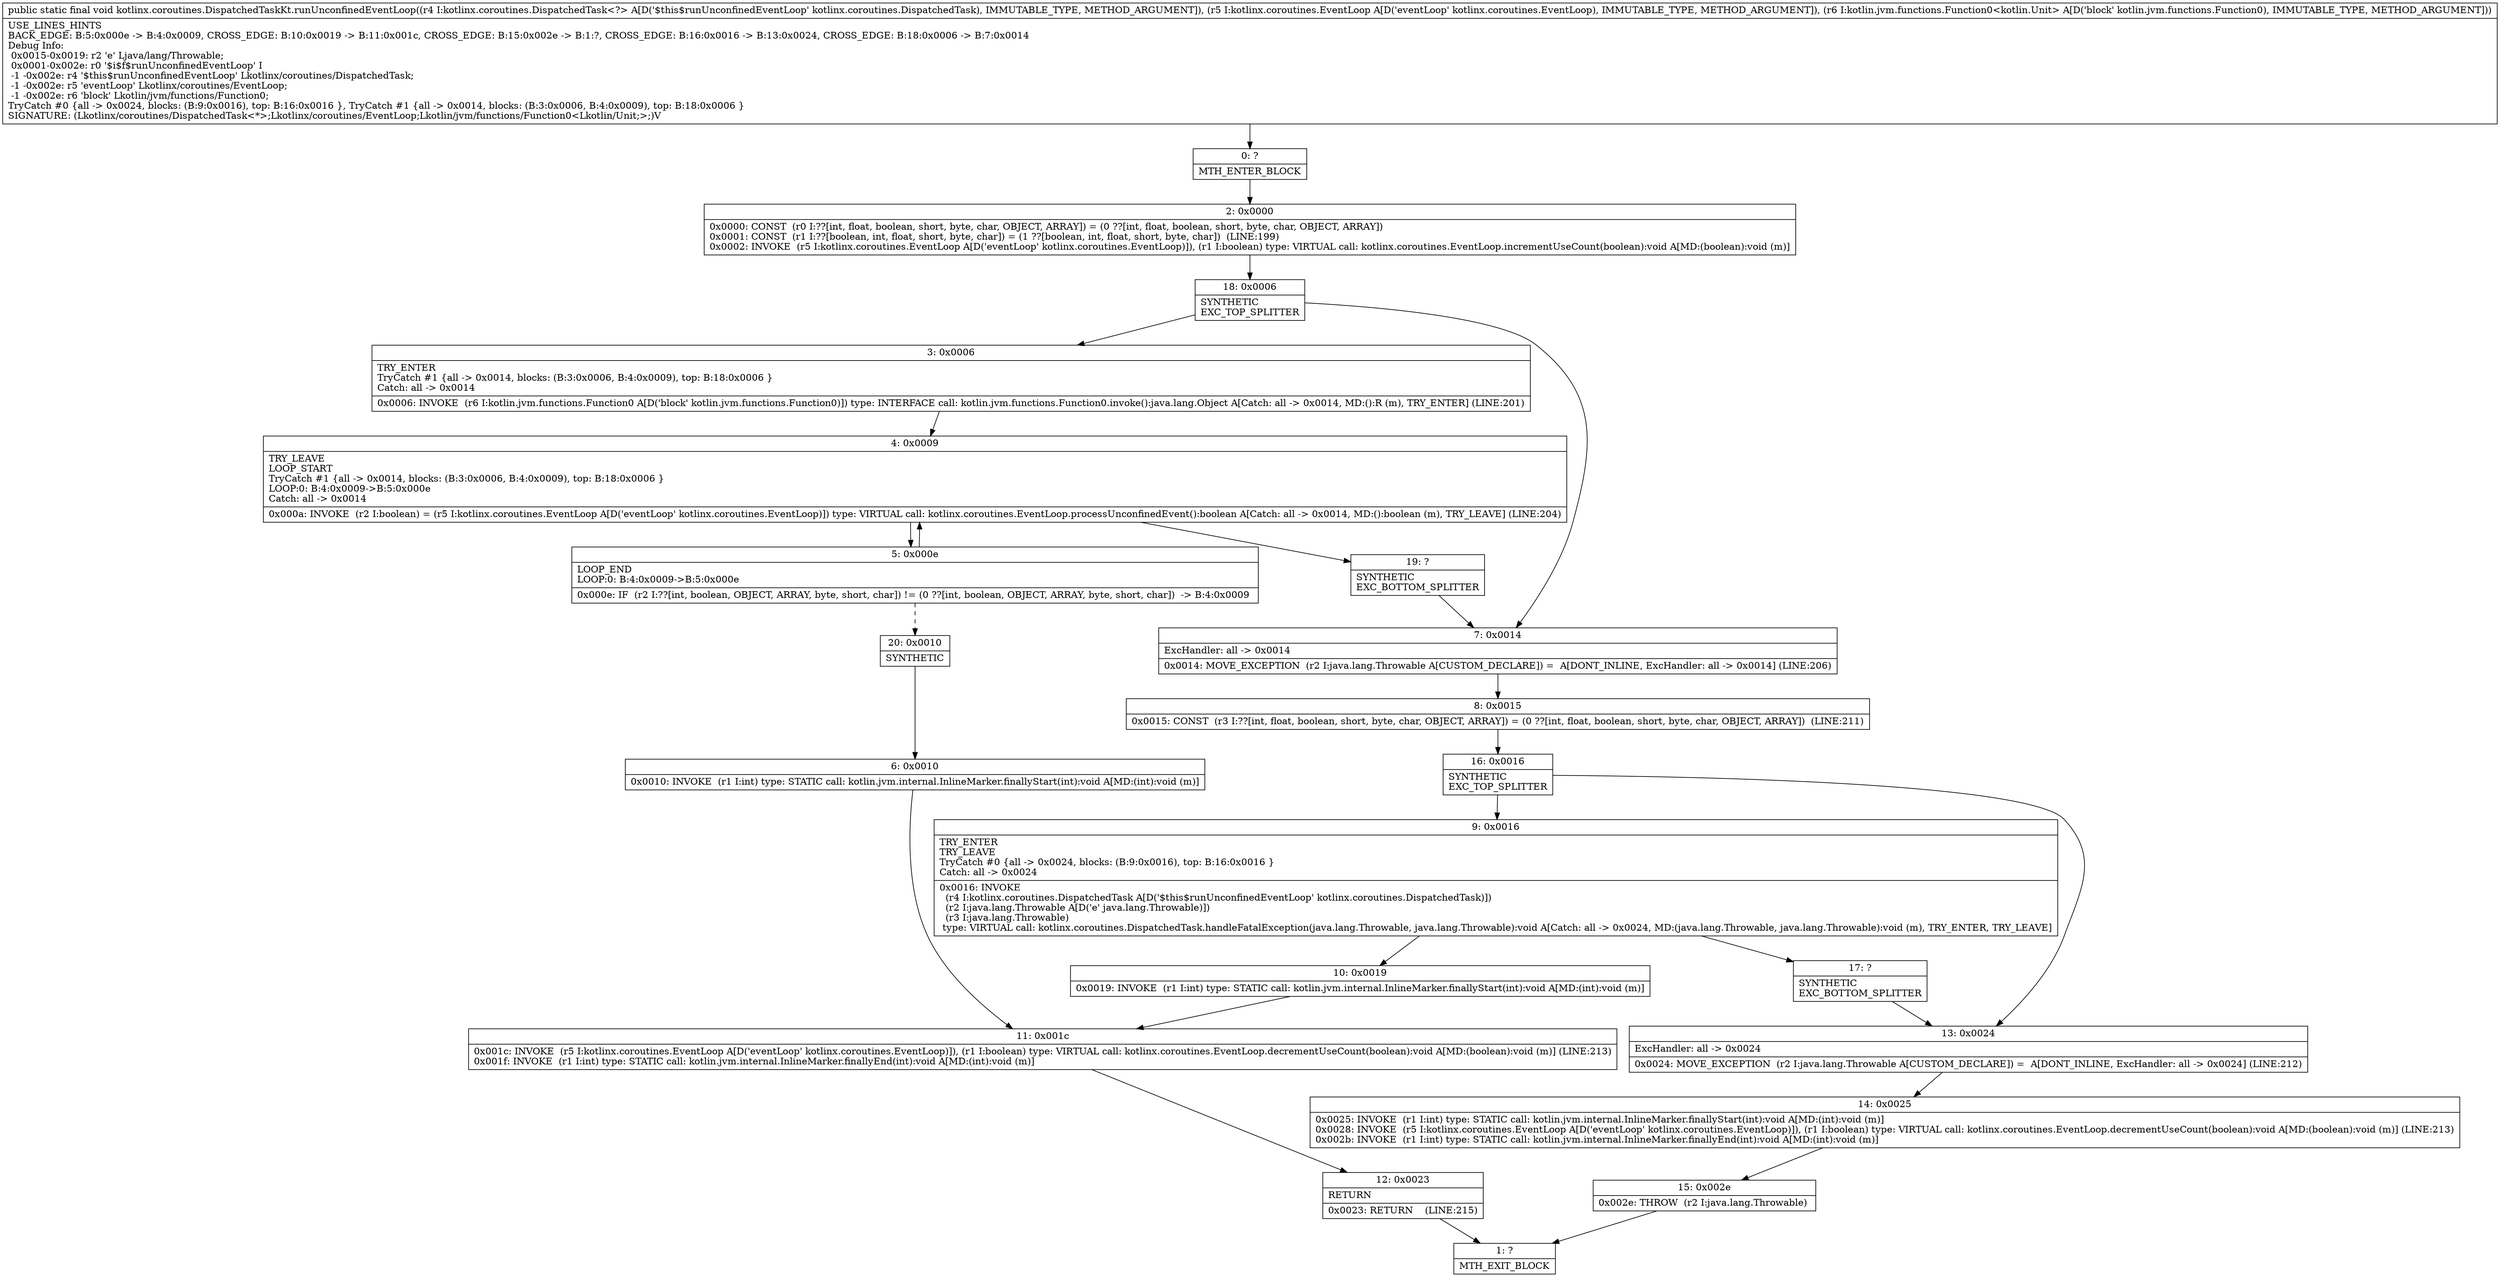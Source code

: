 digraph "CFG forkotlinx.coroutines.DispatchedTaskKt.runUnconfinedEventLoop(Lkotlinx\/coroutines\/DispatchedTask;Lkotlinx\/coroutines\/EventLoop;Lkotlin\/jvm\/functions\/Function0;)V" {
Node_0 [shape=record,label="{0\:\ ?|MTH_ENTER_BLOCK\l}"];
Node_2 [shape=record,label="{2\:\ 0x0000|0x0000: CONST  (r0 I:??[int, float, boolean, short, byte, char, OBJECT, ARRAY]) = (0 ??[int, float, boolean, short, byte, char, OBJECT, ARRAY]) \l0x0001: CONST  (r1 I:??[boolean, int, float, short, byte, char]) = (1 ??[boolean, int, float, short, byte, char])  (LINE:199)\l0x0002: INVOKE  (r5 I:kotlinx.coroutines.EventLoop A[D('eventLoop' kotlinx.coroutines.EventLoop)]), (r1 I:boolean) type: VIRTUAL call: kotlinx.coroutines.EventLoop.incrementUseCount(boolean):void A[MD:(boolean):void (m)]\l}"];
Node_18 [shape=record,label="{18\:\ 0x0006|SYNTHETIC\lEXC_TOP_SPLITTER\l}"];
Node_3 [shape=record,label="{3\:\ 0x0006|TRY_ENTER\lTryCatch #1 \{all \-\> 0x0014, blocks: (B:3:0x0006, B:4:0x0009), top: B:18:0x0006 \}\lCatch: all \-\> 0x0014\l|0x0006: INVOKE  (r6 I:kotlin.jvm.functions.Function0 A[D('block' kotlin.jvm.functions.Function0)]) type: INTERFACE call: kotlin.jvm.functions.Function0.invoke():java.lang.Object A[Catch: all \-\> 0x0014, MD:():R (m), TRY_ENTER] (LINE:201)\l}"];
Node_4 [shape=record,label="{4\:\ 0x0009|TRY_LEAVE\lLOOP_START\lTryCatch #1 \{all \-\> 0x0014, blocks: (B:3:0x0006, B:4:0x0009), top: B:18:0x0006 \}\lLOOP:0: B:4:0x0009\-\>B:5:0x000e\lCatch: all \-\> 0x0014\l|0x000a: INVOKE  (r2 I:boolean) = (r5 I:kotlinx.coroutines.EventLoop A[D('eventLoop' kotlinx.coroutines.EventLoop)]) type: VIRTUAL call: kotlinx.coroutines.EventLoop.processUnconfinedEvent():boolean A[Catch: all \-\> 0x0014, MD:():boolean (m), TRY_LEAVE] (LINE:204)\l}"];
Node_5 [shape=record,label="{5\:\ 0x000e|LOOP_END\lLOOP:0: B:4:0x0009\-\>B:5:0x000e\l|0x000e: IF  (r2 I:??[int, boolean, OBJECT, ARRAY, byte, short, char]) != (0 ??[int, boolean, OBJECT, ARRAY, byte, short, char])  \-\> B:4:0x0009 \l}"];
Node_20 [shape=record,label="{20\:\ 0x0010|SYNTHETIC\l}"];
Node_6 [shape=record,label="{6\:\ 0x0010|0x0010: INVOKE  (r1 I:int) type: STATIC call: kotlin.jvm.internal.InlineMarker.finallyStart(int):void A[MD:(int):void (m)]\l}"];
Node_11 [shape=record,label="{11\:\ 0x001c|0x001c: INVOKE  (r5 I:kotlinx.coroutines.EventLoop A[D('eventLoop' kotlinx.coroutines.EventLoop)]), (r1 I:boolean) type: VIRTUAL call: kotlinx.coroutines.EventLoop.decrementUseCount(boolean):void A[MD:(boolean):void (m)] (LINE:213)\l0x001f: INVOKE  (r1 I:int) type: STATIC call: kotlin.jvm.internal.InlineMarker.finallyEnd(int):void A[MD:(int):void (m)]\l}"];
Node_12 [shape=record,label="{12\:\ 0x0023|RETURN\l|0x0023: RETURN    (LINE:215)\l}"];
Node_1 [shape=record,label="{1\:\ ?|MTH_EXIT_BLOCK\l}"];
Node_19 [shape=record,label="{19\:\ ?|SYNTHETIC\lEXC_BOTTOM_SPLITTER\l}"];
Node_7 [shape=record,label="{7\:\ 0x0014|ExcHandler: all \-\> 0x0014\l|0x0014: MOVE_EXCEPTION  (r2 I:java.lang.Throwable A[CUSTOM_DECLARE]) =  A[DONT_INLINE, ExcHandler: all \-\> 0x0014] (LINE:206)\l}"];
Node_8 [shape=record,label="{8\:\ 0x0015|0x0015: CONST  (r3 I:??[int, float, boolean, short, byte, char, OBJECT, ARRAY]) = (0 ??[int, float, boolean, short, byte, char, OBJECT, ARRAY])  (LINE:211)\l}"];
Node_16 [shape=record,label="{16\:\ 0x0016|SYNTHETIC\lEXC_TOP_SPLITTER\l}"];
Node_9 [shape=record,label="{9\:\ 0x0016|TRY_ENTER\lTRY_LEAVE\lTryCatch #0 \{all \-\> 0x0024, blocks: (B:9:0x0016), top: B:16:0x0016 \}\lCatch: all \-\> 0x0024\l|0x0016: INVOKE  \l  (r4 I:kotlinx.coroutines.DispatchedTask A[D('$this$runUnconfinedEventLoop' kotlinx.coroutines.DispatchedTask)])\l  (r2 I:java.lang.Throwable A[D('e' java.lang.Throwable)])\l  (r3 I:java.lang.Throwable)\l type: VIRTUAL call: kotlinx.coroutines.DispatchedTask.handleFatalException(java.lang.Throwable, java.lang.Throwable):void A[Catch: all \-\> 0x0024, MD:(java.lang.Throwable, java.lang.Throwable):void (m), TRY_ENTER, TRY_LEAVE]\l}"];
Node_10 [shape=record,label="{10\:\ 0x0019|0x0019: INVOKE  (r1 I:int) type: STATIC call: kotlin.jvm.internal.InlineMarker.finallyStart(int):void A[MD:(int):void (m)]\l}"];
Node_17 [shape=record,label="{17\:\ ?|SYNTHETIC\lEXC_BOTTOM_SPLITTER\l}"];
Node_13 [shape=record,label="{13\:\ 0x0024|ExcHandler: all \-\> 0x0024\l|0x0024: MOVE_EXCEPTION  (r2 I:java.lang.Throwable A[CUSTOM_DECLARE]) =  A[DONT_INLINE, ExcHandler: all \-\> 0x0024] (LINE:212)\l}"];
Node_14 [shape=record,label="{14\:\ 0x0025|0x0025: INVOKE  (r1 I:int) type: STATIC call: kotlin.jvm.internal.InlineMarker.finallyStart(int):void A[MD:(int):void (m)]\l0x0028: INVOKE  (r5 I:kotlinx.coroutines.EventLoop A[D('eventLoop' kotlinx.coroutines.EventLoop)]), (r1 I:boolean) type: VIRTUAL call: kotlinx.coroutines.EventLoop.decrementUseCount(boolean):void A[MD:(boolean):void (m)] (LINE:213)\l0x002b: INVOKE  (r1 I:int) type: STATIC call: kotlin.jvm.internal.InlineMarker.finallyEnd(int):void A[MD:(int):void (m)]\l}"];
Node_15 [shape=record,label="{15\:\ 0x002e|0x002e: THROW  (r2 I:java.lang.Throwable) \l}"];
MethodNode[shape=record,label="{public static final void kotlinx.coroutines.DispatchedTaskKt.runUnconfinedEventLoop((r4 I:kotlinx.coroutines.DispatchedTask\<?\> A[D('$this$runUnconfinedEventLoop' kotlinx.coroutines.DispatchedTask), IMMUTABLE_TYPE, METHOD_ARGUMENT]), (r5 I:kotlinx.coroutines.EventLoop A[D('eventLoop' kotlinx.coroutines.EventLoop), IMMUTABLE_TYPE, METHOD_ARGUMENT]), (r6 I:kotlin.jvm.functions.Function0\<kotlin.Unit\> A[D('block' kotlin.jvm.functions.Function0), IMMUTABLE_TYPE, METHOD_ARGUMENT]))  | USE_LINES_HINTS\lBACK_EDGE: B:5:0x000e \-\> B:4:0x0009, CROSS_EDGE: B:10:0x0019 \-\> B:11:0x001c, CROSS_EDGE: B:15:0x002e \-\> B:1:?, CROSS_EDGE: B:16:0x0016 \-\> B:13:0x0024, CROSS_EDGE: B:18:0x0006 \-\> B:7:0x0014\lDebug Info:\l  0x0015\-0x0019: r2 'e' Ljava\/lang\/Throwable;\l  0x0001\-0x002e: r0 '$i$f$runUnconfinedEventLoop' I\l  \-1 \-0x002e: r4 '$this$runUnconfinedEventLoop' Lkotlinx\/coroutines\/DispatchedTask;\l  \-1 \-0x002e: r5 'eventLoop' Lkotlinx\/coroutines\/EventLoop;\l  \-1 \-0x002e: r6 'block' Lkotlin\/jvm\/functions\/Function0;\lTryCatch #0 \{all \-\> 0x0024, blocks: (B:9:0x0016), top: B:16:0x0016 \}, TryCatch #1 \{all \-\> 0x0014, blocks: (B:3:0x0006, B:4:0x0009), top: B:18:0x0006 \}\lSIGNATURE: (Lkotlinx\/coroutines\/DispatchedTask\<*\>;Lkotlinx\/coroutines\/EventLoop;Lkotlin\/jvm\/functions\/Function0\<Lkotlin\/Unit;\>;)V\l}"];
MethodNode -> Node_0;Node_0 -> Node_2;
Node_2 -> Node_18;
Node_18 -> Node_3;
Node_18 -> Node_7;
Node_3 -> Node_4;
Node_4 -> Node_5;
Node_4 -> Node_19;
Node_5 -> Node_4;
Node_5 -> Node_20[style=dashed];
Node_20 -> Node_6;
Node_6 -> Node_11;
Node_11 -> Node_12;
Node_12 -> Node_1;
Node_19 -> Node_7;
Node_7 -> Node_8;
Node_8 -> Node_16;
Node_16 -> Node_9;
Node_16 -> Node_13;
Node_9 -> Node_10;
Node_9 -> Node_17;
Node_10 -> Node_11;
Node_17 -> Node_13;
Node_13 -> Node_14;
Node_14 -> Node_15;
Node_15 -> Node_1;
}

